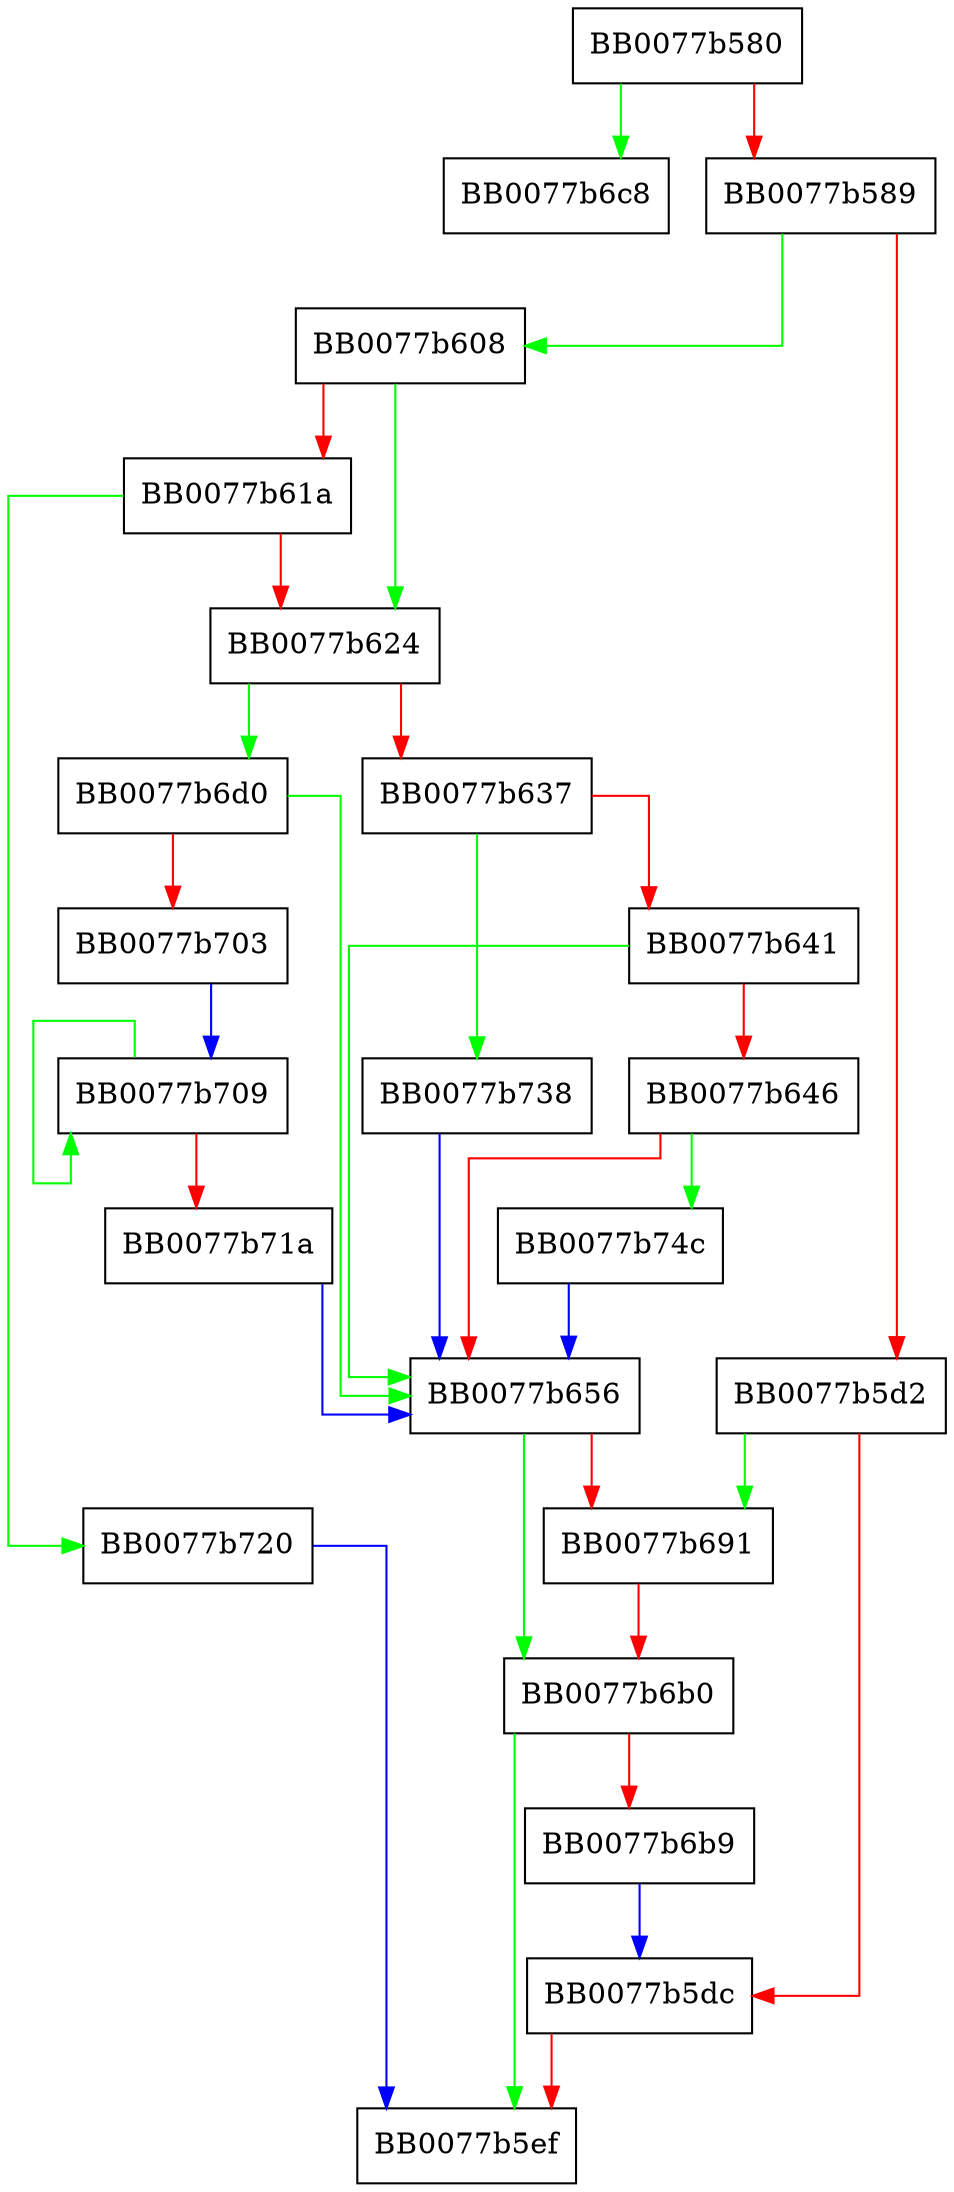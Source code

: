 digraph MD4_Update {
  node [shape="box"];
  graph [splines=ortho];
  BB0077b580 -> BB0077b6c8 [color="green"];
  BB0077b580 -> BB0077b589 [color="red"];
  BB0077b589 -> BB0077b608 [color="green"];
  BB0077b589 -> BB0077b5d2 [color="red"];
  BB0077b5d2 -> BB0077b691 [color="green"];
  BB0077b5d2 -> BB0077b5dc [color="red"];
  BB0077b5dc -> BB0077b5ef [color="red"];
  BB0077b608 -> BB0077b624 [color="green"];
  BB0077b608 -> BB0077b61a [color="red"];
  BB0077b61a -> BB0077b720 [color="green"];
  BB0077b61a -> BB0077b624 [color="red"];
  BB0077b624 -> BB0077b6d0 [color="green"];
  BB0077b624 -> BB0077b637 [color="red"];
  BB0077b637 -> BB0077b738 [color="green"];
  BB0077b637 -> BB0077b641 [color="red"];
  BB0077b641 -> BB0077b656 [color="green"];
  BB0077b641 -> BB0077b646 [color="red"];
  BB0077b646 -> BB0077b74c [color="green"];
  BB0077b646 -> BB0077b656 [color="red"];
  BB0077b656 -> BB0077b6b0 [color="green"];
  BB0077b656 -> BB0077b691 [color="red"];
  BB0077b691 -> BB0077b6b0 [color="red"];
  BB0077b6b0 -> BB0077b5ef [color="green"];
  BB0077b6b0 -> BB0077b6b9 [color="red"];
  BB0077b6b9 -> BB0077b5dc [color="blue"];
  BB0077b6d0 -> BB0077b656 [color="green"];
  BB0077b6d0 -> BB0077b703 [color="red"];
  BB0077b703 -> BB0077b709 [color="blue"];
  BB0077b709 -> BB0077b709 [color="green"];
  BB0077b709 -> BB0077b71a [color="red"];
  BB0077b71a -> BB0077b656 [color="blue"];
  BB0077b720 -> BB0077b5ef [color="blue"];
  BB0077b738 -> BB0077b656 [color="blue"];
  BB0077b74c -> BB0077b656 [color="blue"];
}
